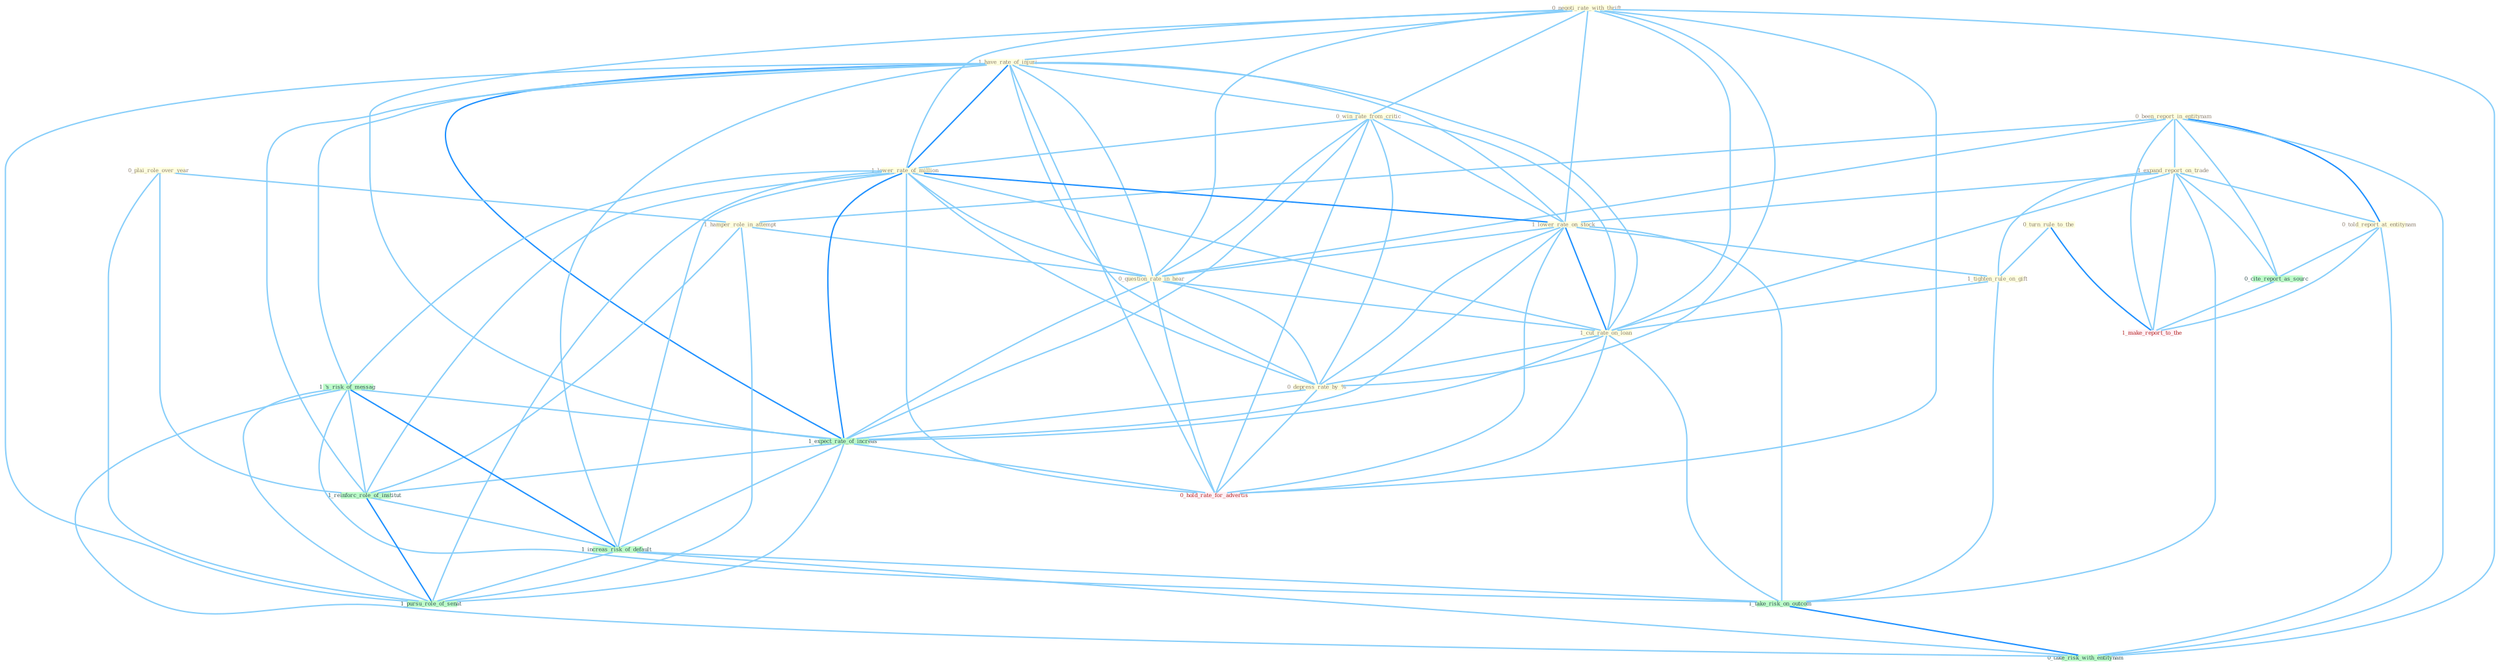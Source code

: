 Graph G{ 
    node
    [shape=polygon,style=filled,width=.5,height=.06,color="#BDFCC9",fixedsize=true,fontsize=4,
    fontcolor="#2f4f4f"];
    {node
    [color="#ffffe0", fontcolor="#8b7d6b"] "0_negoti_rate_with_thrift " "0_been_report_in_entitynam " "1_have_rate_of_injuri " "0_win_rate_from_critic " "0_plai_role_over_year " "0_turn_rule_to_the " "1_hamper_role_in_attempt " "1_expand_report_on_trade " "1_lower_rate_of_million " "1_lower_rate_on_stock " "0_question_rate_in_hear " "0_told_report_at_entitynam " "1_tighten_rule_on_gift " "1_cut_rate_on_loan " "0_depress_rate_by_% "}
{node [color="#fff0f5", fontcolor="#b22222"] "1_make_report_to_the " "0_hold_rate_for_advertis "}
edge [color="#B0E2FF"];

	"0_negoti_rate_with_thrift " -- "1_have_rate_of_injuri " [w="1", color="#87cefa" ];
	"0_negoti_rate_with_thrift " -- "0_win_rate_from_critic " [w="1", color="#87cefa" ];
	"0_negoti_rate_with_thrift " -- "1_lower_rate_of_million " [w="1", color="#87cefa" ];
	"0_negoti_rate_with_thrift " -- "1_lower_rate_on_stock " [w="1", color="#87cefa" ];
	"0_negoti_rate_with_thrift " -- "0_question_rate_in_hear " [w="1", color="#87cefa" ];
	"0_negoti_rate_with_thrift " -- "1_cut_rate_on_loan " [w="1", color="#87cefa" ];
	"0_negoti_rate_with_thrift " -- "0_depress_rate_by_% " [w="1", color="#87cefa" ];
	"0_negoti_rate_with_thrift " -- "1_expect_rate_of_increas " [w="1", color="#87cefa" ];
	"0_negoti_rate_with_thrift " -- "0_take_risk_with_entitynam " [w="1", color="#87cefa" ];
	"0_negoti_rate_with_thrift " -- "0_hold_rate_for_advertis " [w="1", color="#87cefa" ];
	"0_been_report_in_entitynam " -- "1_hamper_role_in_attempt " [w="1", color="#87cefa" ];
	"0_been_report_in_entitynam " -- "1_expand_report_on_trade " [w="1", color="#87cefa" ];
	"0_been_report_in_entitynam " -- "0_question_rate_in_hear " [w="1", color="#87cefa" ];
	"0_been_report_in_entitynam " -- "0_told_report_at_entitynam " [w="2", color="#1e90ff" , len=0.8];
	"0_been_report_in_entitynam " -- "0_cite_report_as_sourc " [w="1", color="#87cefa" ];
	"0_been_report_in_entitynam " -- "1_make_report_to_the " [w="1", color="#87cefa" ];
	"0_been_report_in_entitynam " -- "0_take_risk_with_entitynam " [w="1", color="#87cefa" ];
	"1_have_rate_of_injuri " -- "0_win_rate_from_critic " [w="1", color="#87cefa" ];
	"1_have_rate_of_injuri " -- "1_lower_rate_of_million " [w="2", color="#1e90ff" , len=0.8];
	"1_have_rate_of_injuri " -- "1_lower_rate_on_stock " [w="1", color="#87cefa" ];
	"1_have_rate_of_injuri " -- "0_question_rate_in_hear " [w="1", color="#87cefa" ];
	"1_have_rate_of_injuri " -- "1_cut_rate_on_loan " [w="1", color="#87cefa" ];
	"1_have_rate_of_injuri " -- "0_depress_rate_by_% " [w="1", color="#87cefa" ];
	"1_have_rate_of_injuri " -- "1_'s_risk_of_messag " [w="1", color="#87cefa" ];
	"1_have_rate_of_injuri " -- "1_expect_rate_of_increas " [w="2", color="#1e90ff" , len=0.8];
	"1_have_rate_of_injuri " -- "1_reinforc_role_of_institut " [w="1", color="#87cefa" ];
	"1_have_rate_of_injuri " -- "1_increas_risk_of_default " [w="1", color="#87cefa" ];
	"1_have_rate_of_injuri " -- "1_pursu_role_of_senat " [w="1", color="#87cefa" ];
	"1_have_rate_of_injuri " -- "0_hold_rate_for_advertis " [w="1", color="#87cefa" ];
	"0_win_rate_from_critic " -- "1_lower_rate_of_million " [w="1", color="#87cefa" ];
	"0_win_rate_from_critic " -- "1_lower_rate_on_stock " [w="1", color="#87cefa" ];
	"0_win_rate_from_critic " -- "0_question_rate_in_hear " [w="1", color="#87cefa" ];
	"0_win_rate_from_critic " -- "1_cut_rate_on_loan " [w="1", color="#87cefa" ];
	"0_win_rate_from_critic " -- "0_depress_rate_by_% " [w="1", color="#87cefa" ];
	"0_win_rate_from_critic " -- "1_expect_rate_of_increas " [w="1", color="#87cefa" ];
	"0_win_rate_from_critic " -- "0_hold_rate_for_advertis " [w="1", color="#87cefa" ];
	"0_plai_role_over_year " -- "1_hamper_role_in_attempt " [w="1", color="#87cefa" ];
	"0_plai_role_over_year " -- "1_reinforc_role_of_institut " [w="1", color="#87cefa" ];
	"0_plai_role_over_year " -- "1_pursu_role_of_senat " [w="1", color="#87cefa" ];
	"0_turn_rule_to_the " -- "1_tighten_rule_on_gift " [w="1", color="#87cefa" ];
	"0_turn_rule_to_the " -- "1_make_report_to_the " [w="2", color="#1e90ff" , len=0.8];
	"1_hamper_role_in_attempt " -- "0_question_rate_in_hear " [w="1", color="#87cefa" ];
	"1_hamper_role_in_attempt " -- "1_reinforc_role_of_institut " [w="1", color="#87cefa" ];
	"1_hamper_role_in_attempt " -- "1_pursu_role_of_senat " [w="1", color="#87cefa" ];
	"1_expand_report_on_trade " -- "1_lower_rate_on_stock " [w="1", color="#87cefa" ];
	"1_expand_report_on_trade " -- "0_told_report_at_entitynam " [w="1", color="#87cefa" ];
	"1_expand_report_on_trade " -- "1_tighten_rule_on_gift " [w="1", color="#87cefa" ];
	"1_expand_report_on_trade " -- "1_cut_rate_on_loan " [w="1", color="#87cefa" ];
	"1_expand_report_on_trade " -- "1_take_risk_on_outcom " [w="1", color="#87cefa" ];
	"1_expand_report_on_trade " -- "0_cite_report_as_sourc " [w="1", color="#87cefa" ];
	"1_expand_report_on_trade " -- "1_make_report_to_the " [w="1", color="#87cefa" ];
	"1_lower_rate_of_million " -- "1_lower_rate_on_stock " [w="2", color="#1e90ff" , len=0.8];
	"1_lower_rate_of_million " -- "0_question_rate_in_hear " [w="1", color="#87cefa" ];
	"1_lower_rate_of_million " -- "1_cut_rate_on_loan " [w="1", color="#87cefa" ];
	"1_lower_rate_of_million " -- "0_depress_rate_by_% " [w="1", color="#87cefa" ];
	"1_lower_rate_of_million " -- "1_'s_risk_of_messag " [w="1", color="#87cefa" ];
	"1_lower_rate_of_million " -- "1_expect_rate_of_increas " [w="2", color="#1e90ff" , len=0.8];
	"1_lower_rate_of_million " -- "1_reinforc_role_of_institut " [w="1", color="#87cefa" ];
	"1_lower_rate_of_million " -- "1_increas_risk_of_default " [w="1", color="#87cefa" ];
	"1_lower_rate_of_million " -- "1_pursu_role_of_senat " [w="1", color="#87cefa" ];
	"1_lower_rate_of_million " -- "0_hold_rate_for_advertis " [w="1", color="#87cefa" ];
	"1_lower_rate_on_stock " -- "0_question_rate_in_hear " [w="1", color="#87cefa" ];
	"1_lower_rate_on_stock " -- "1_tighten_rule_on_gift " [w="1", color="#87cefa" ];
	"1_lower_rate_on_stock " -- "1_cut_rate_on_loan " [w="2", color="#1e90ff" , len=0.8];
	"1_lower_rate_on_stock " -- "0_depress_rate_by_% " [w="1", color="#87cefa" ];
	"1_lower_rate_on_stock " -- "1_expect_rate_of_increas " [w="1", color="#87cefa" ];
	"1_lower_rate_on_stock " -- "1_take_risk_on_outcom " [w="1", color="#87cefa" ];
	"1_lower_rate_on_stock " -- "0_hold_rate_for_advertis " [w="1", color="#87cefa" ];
	"0_question_rate_in_hear " -- "1_cut_rate_on_loan " [w="1", color="#87cefa" ];
	"0_question_rate_in_hear " -- "0_depress_rate_by_% " [w="1", color="#87cefa" ];
	"0_question_rate_in_hear " -- "1_expect_rate_of_increas " [w="1", color="#87cefa" ];
	"0_question_rate_in_hear " -- "0_hold_rate_for_advertis " [w="1", color="#87cefa" ];
	"0_told_report_at_entitynam " -- "0_cite_report_as_sourc " [w="1", color="#87cefa" ];
	"0_told_report_at_entitynam " -- "1_make_report_to_the " [w="1", color="#87cefa" ];
	"0_told_report_at_entitynam " -- "0_take_risk_with_entitynam " [w="1", color="#87cefa" ];
	"1_tighten_rule_on_gift " -- "1_cut_rate_on_loan " [w="1", color="#87cefa" ];
	"1_tighten_rule_on_gift " -- "1_take_risk_on_outcom " [w="1", color="#87cefa" ];
	"1_cut_rate_on_loan " -- "0_depress_rate_by_% " [w="1", color="#87cefa" ];
	"1_cut_rate_on_loan " -- "1_expect_rate_of_increas " [w="1", color="#87cefa" ];
	"1_cut_rate_on_loan " -- "1_take_risk_on_outcom " [w="1", color="#87cefa" ];
	"1_cut_rate_on_loan " -- "0_hold_rate_for_advertis " [w="1", color="#87cefa" ];
	"0_depress_rate_by_% " -- "1_expect_rate_of_increas " [w="1", color="#87cefa" ];
	"0_depress_rate_by_% " -- "0_hold_rate_for_advertis " [w="1", color="#87cefa" ];
	"1_'s_risk_of_messag " -- "1_expect_rate_of_increas " [w="1", color="#87cefa" ];
	"1_'s_risk_of_messag " -- "1_reinforc_role_of_institut " [w="1", color="#87cefa" ];
	"1_'s_risk_of_messag " -- "1_increas_risk_of_default " [w="2", color="#1e90ff" , len=0.8];
	"1_'s_risk_of_messag " -- "1_take_risk_on_outcom " [w="1", color="#87cefa" ];
	"1_'s_risk_of_messag " -- "1_pursu_role_of_senat " [w="1", color="#87cefa" ];
	"1_'s_risk_of_messag " -- "0_take_risk_with_entitynam " [w="1", color="#87cefa" ];
	"1_expect_rate_of_increas " -- "1_reinforc_role_of_institut " [w="1", color="#87cefa" ];
	"1_expect_rate_of_increas " -- "1_increas_risk_of_default " [w="1", color="#87cefa" ];
	"1_expect_rate_of_increas " -- "1_pursu_role_of_senat " [w="1", color="#87cefa" ];
	"1_expect_rate_of_increas " -- "0_hold_rate_for_advertis " [w="1", color="#87cefa" ];
	"1_reinforc_role_of_institut " -- "1_increas_risk_of_default " [w="1", color="#87cefa" ];
	"1_reinforc_role_of_institut " -- "1_pursu_role_of_senat " [w="2", color="#1e90ff" , len=0.8];
	"1_increas_risk_of_default " -- "1_take_risk_on_outcom " [w="1", color="#87cefa" ];
	"1_increas_risk_of_default " -- "1_pursu_role_of_senat " [w="1", color="#87cefa" ];
	"1_increas_risk_of_default " -- "0_take_risk_with_entitynam " [w="1", color="#87cefa" ];
	"1_take_risk_on_outcom " -- "0_take_risk_with_entitynam " [w="2", color="#1e90ff" , len=0.8];
	"0_cite_report_as_sourc " -- "1_make_report_to_the " [w="1", color="#87cefa" ];
}